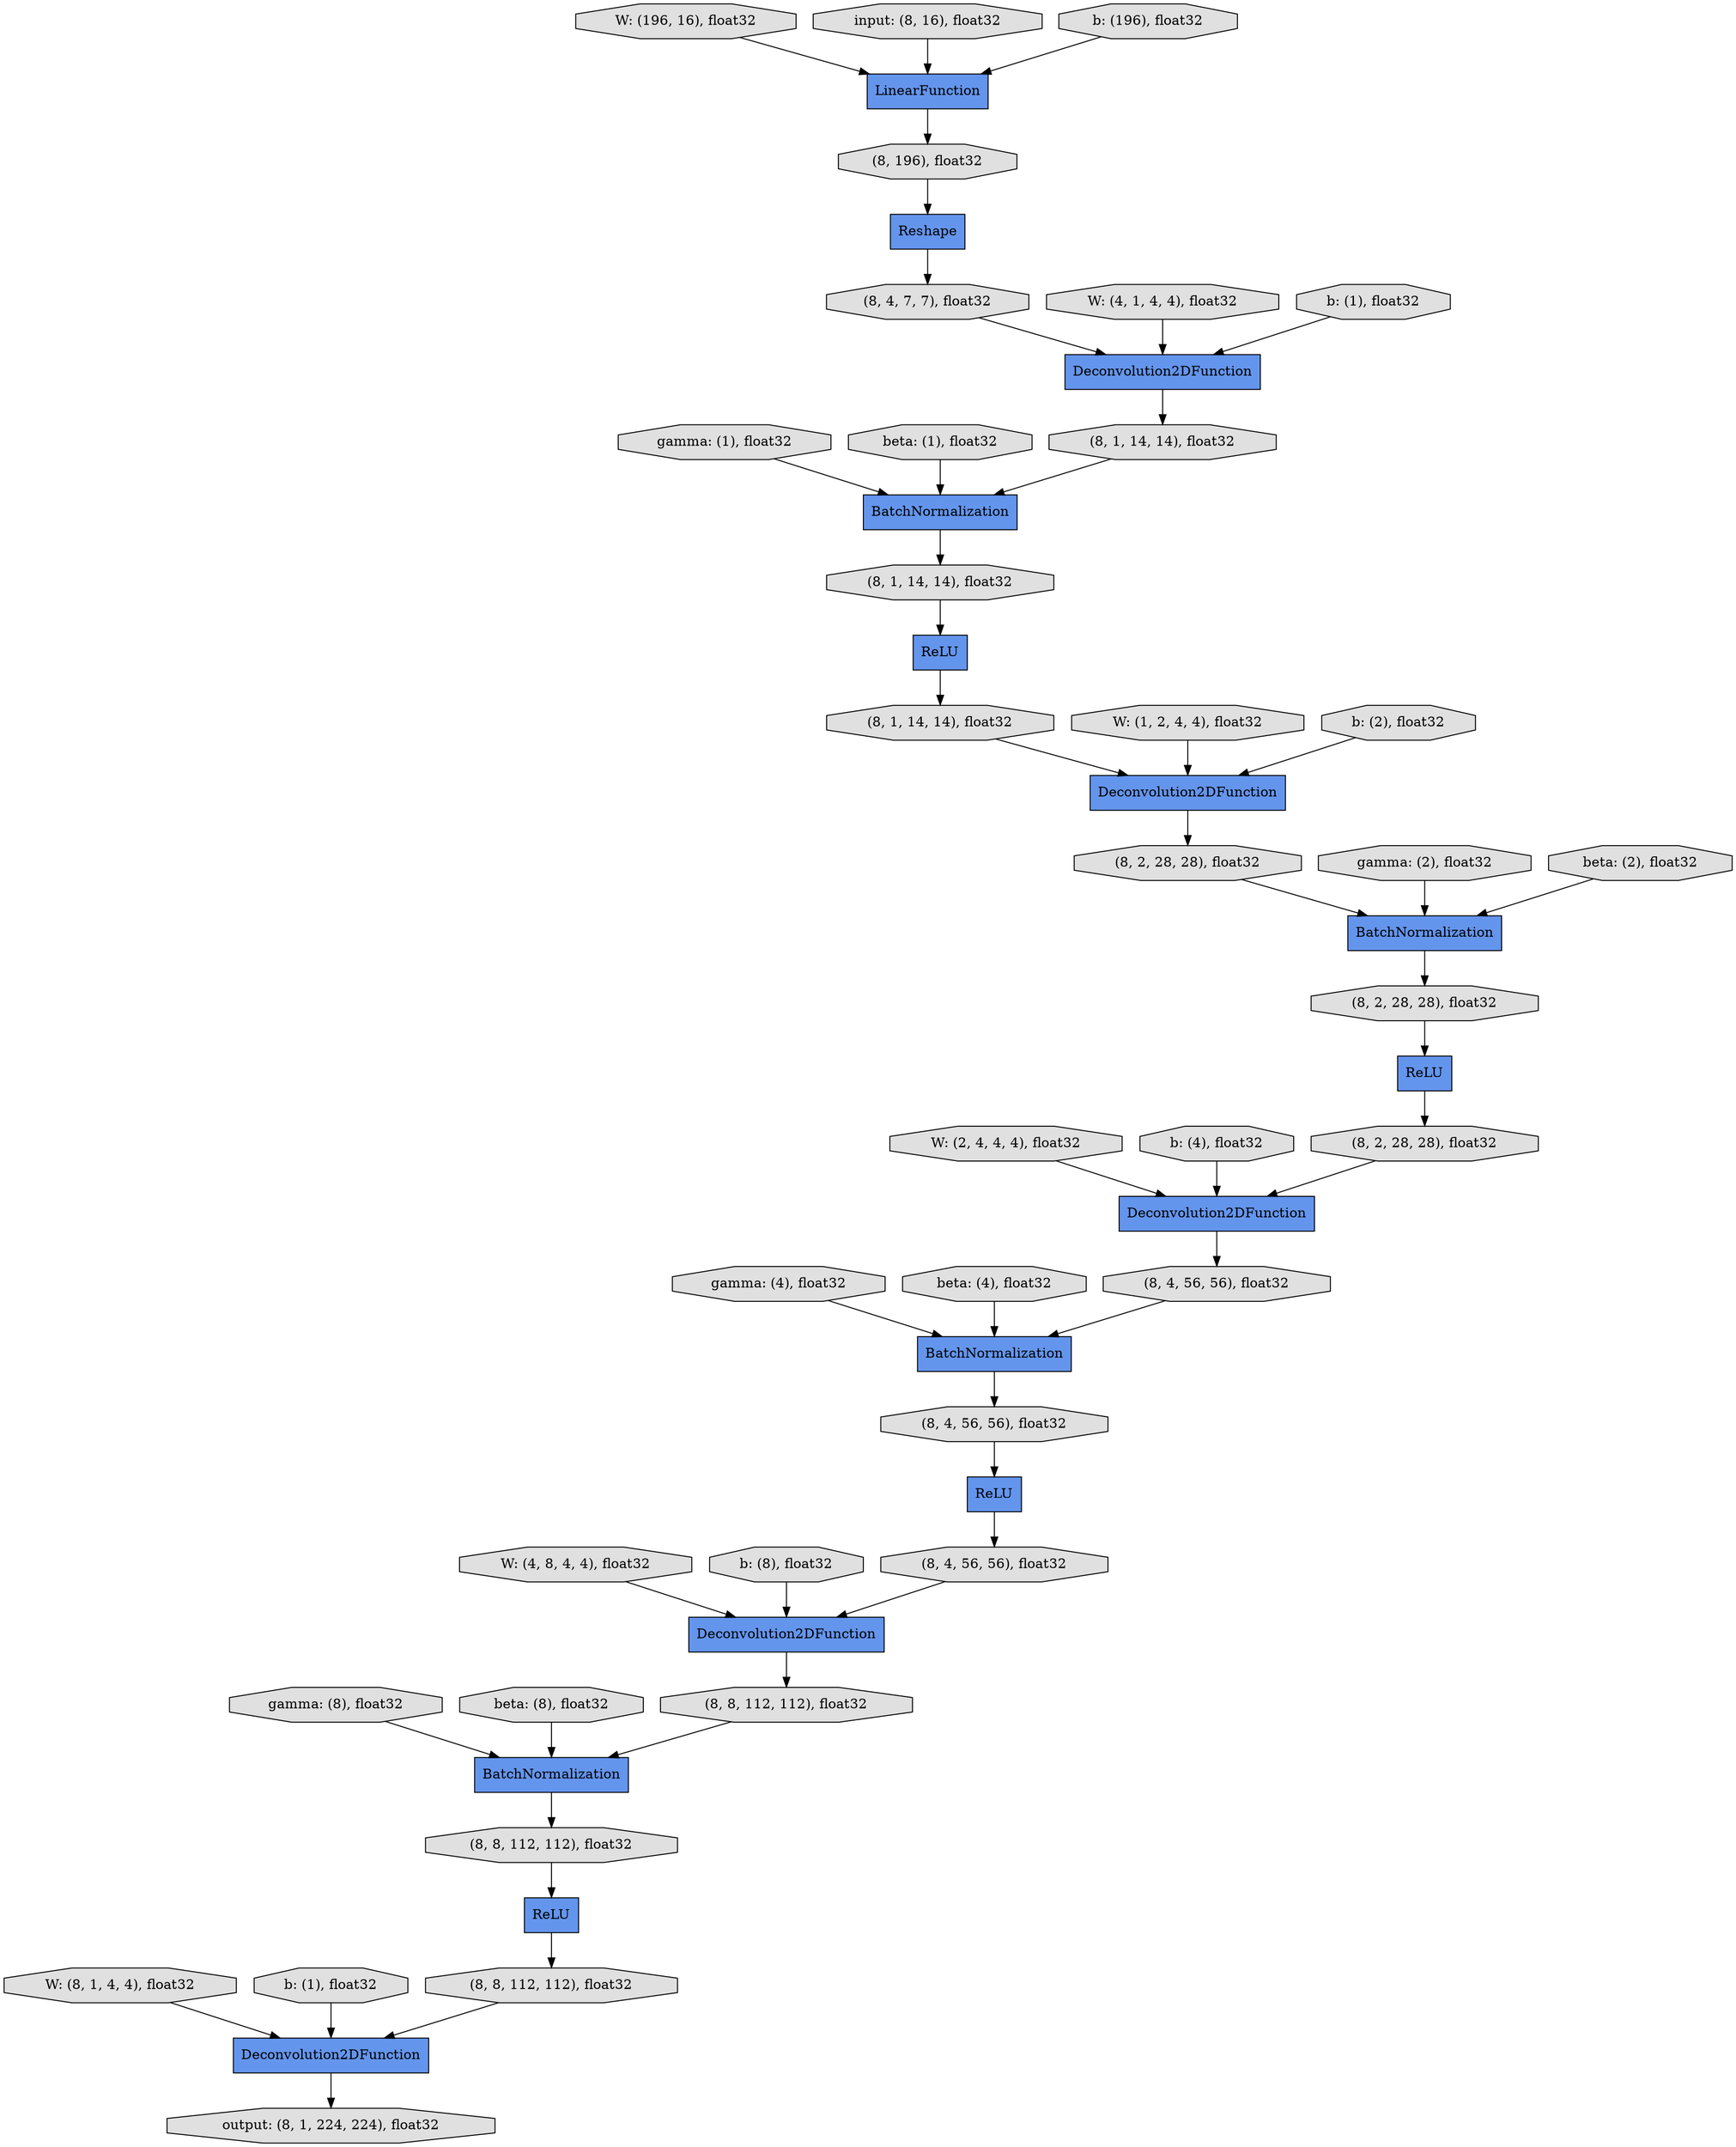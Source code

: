 digraph graphname{rankdir=TB;140718458519624 [label="(8, 4, 56, 56), float32",shape="octagon",fillcolor="#E0E0E0",style="filled"];140718458456160 [label="W: (2, 4, 4, 4), float32",shape="octagon",fillcolor="#E0E0E0",style="filled"];140718458488928 [label="BatchNormalization",shape="record",fillcolor="#6495ED",style="filled"];140718458454200 [label="gamma: (1), float32",shape="octagon",fillcolor="#E0E0E0",style="filled"];140718458489040 [label="(8, 4, 7, 7), float32",shape="octagon",fillcolor="#E0E0E0",style="filled"];140718458487024 [label="gamma: (8), float32",shape="octagon",fillcolor="#E0E0E0",style="filled"];140718458519848 [label="(8, 4, 56, 56), float32",shape="octagon",fillcolor="#E0E0E0",style="filled"];140718458456384 [label="b: (4), float32",shape="octagon",fillcolor="#E0E0E0",style="filled"];140718458489152 [label="Deconvolution2DFunction",shape="record",fillcolor="#6495ED",style="filled"];140718458427768 [label="W: (196, 16), float32",shape="octagon",fillcolor="#E0E0E0",style="filled"];140718458519960 [label="BatchNormalization",shape="record",fillcolor="#6495ED",style="filled"];140718458489264 [label="ReLU",shape="record",fillcolor="#6495ED",style="filled"];140718458454480 [label="beta: (1), float32",shape="octagon",fillcolor="#E0E0E0",style="filled"];140718458489320 [label="(8, 1, 14, 14), float32",shape="octagon",fillcolor="#E0E0E0",style="filled"];140718458520072 [label="(8, 4, 56, 56), float32",shape="octagon",fillcolor="#E0E0E0",style="filled"];140718458487416 [label="beta: (8), float32",shape="octagon",fillcolor="#E0E0E0",style="filled"];140718458520240 [label="Deconvolution2DFunction",shape="record",fillcolor="#6495ED",style="filled"];140718458489544 [label="(8, 1, 14, 14), float32",shape="octagon",fillcolor="#E0E0E0",style="filled"];140718458456832 [label="gamma: (4), float32",shape="octagon",fillcolor="#E0E0E0",style="filled"];140718458520352 [label="ReLU",shape="record",fillcolor="#6495ED",style="filled"];140718458489656 [label="BatchNormalization",shape="record",fillcolor="#6495ED",style="filled"];140718458520408 [label="(8, 8, 112, 112), float32",shape="octagon",fillcolor="#E0E0E0",style="filled"];140718458489768 [label="(8, 1, 14, 14), float32",shape="octagon",fillcolor="#E0E0E0",style="filled"];140718458454984 [label="W: (1, 2, 4, 4), float32",shape="octagon",fillcolor="#E0E0E0",style="filled"];140718458487808 [label="W: (8, 1, 4, 4), float32",shape="octagon",fillcolor="#E0E0E0",style="filled"];140718458520632 [label="(8, 8, 112, 112), float32",shape="octagon",fillcolor="#E0E0E0",style="filled"];140718458489936 [label="Deconvolution2DFunction",shape="record",fillcolor="#6495ED",style="filled"];140718458487920 [label="input: (8, 16), float32",shape="octagon",fillcolor="#E0E0E0",style="filled"];140718458457224 [label="beta: (4), float32",shape="octagon",fillcolor="#E0E0E0",style="filled"];140718458455208 [label="b: (2), float32",shape="octagon",fillcolor="#E0E0E0",style="filled"];140718458490048 [label="ReLU",shape="record",fillcolor="#6495ED",style="filled"];140718458488032 [label="b: (1), float32",shape="octagon",fillcolor="#E0E0E0",style="filled"];140718458490104 [label="(8, 2, 28, 28), float32",shape="octagon",fillcolor="#E0E0E0",style="filled"];140718458428664 [label="b: (196), float32",shape="octagon",fillcolor="#E0E0E0",style="filled"];140718458520856 [label="(8, 8, 112, 112), float32",shape="octagon",fillcolor="#E0E0E0",style="filled"];140718458428832 [label="W: (4, 1, 4, 4), float32",shape="octagon",fillcolor="#E0E0E0",style="filled"];140718458521024 [label="Deconvolution2DFunction",shape="record",fillcolor="#6495ED",style="filled"];140718458490328 [label="(8, 2, 28, 28), float32",shape="octagon",fillcolor="#E0E0E0",style="filled"];140718458455544 [label="gamma: (2), float32",shape="octagon",fillcolor="#E0E0E0",style="filled"];140718458457616 [label="W: (4, 8, 4, 4), float32",shape="octagon",fillcolor="#E0E0E0",style="filled"];140718458490440 [label="BatchNormalization",shape="record",fillcolor="#6495ED",style="filled"];140718458521192 [label="output: (8, 1, 224, 224), float32",shape="octagon",fillcolor="#E0E0E0",style="filled"];140718458490552 [label="(8, 2, 28, 28), float32",shape="octagon",fillcolor="#E0E0E0",style="filled"];140718458488536 [label="LinearFunction",shape="record",fillcolor="#6495ED",style="filled"];140718458457840 [label="b: (8), float32",shape="octagon",fillcolor="#E0E0E0",style="filled"];140718458455824 [label="beta: (2), float32",shape="octagon",fillcolor="#E0E0E0",style="filled"];140718458488592 [label="Reshape",shape="record",fillcolor="#6495ED",style="filled"];140718458490720 [label="Deconvolution2DFunction",shape="record",fillcolor="#6495ED",style="filled"];140718458429336 [label="b: (1), float32",shape="octagon",fillcolor="#E0E0E0",style="filled"];140718458488760 [label="(8, 196), float32",shape="octagon",fillcolor="#E0E0E0",style="filled"];140718458490832 [label="ReLU",shape="record",fillcolor="#6495ED",style="filled"];140718458454984 -> 140718458489936;140718458520408 -> 140718458519960;140718458489656 -> 140718458490328;140718458490832 -> 140718458520072;140718458520632 -> 140718458520352;140718458519848 -> 140718458490832;140718458457616 -> 140718458520240;140718458519960 -> 140718458520632;140718458521024 -> 140718458521192;140718458457224 -> 140718458490440;140718458487808 -> 140718458521024;140718458456384 -> 140718458490720;140718458520856 -> 140718458521024;140718458489544 -> 140718458489264;140718458455544 -> 140718458489656;140718458489152 -> 140718458489320;140718458520352 -> 140718458520856;140718458487416 -> 140718458519960;140718458490552 -> 140718458490720;140718458457840 -> 140718458520240;140718458490720 -> 140718458519624;140718458490328 -> 140718458490048;140718458490104 -> 140718458489656;140718458488928 -> 140718458489544;140718458489040 -> 140718458489152;140718458488592 -> 140718458489040;140718458488032 -> 140718458521024;140718458455824 -> 140718458489656;140718458487024 -> 140718458519960;140718458456832 -> 140718458490440;140718458519624 -> 140718458490440;140718458487920 -> 140718458488536;140718458489768 -> 140718458489936;140718458489936 -> 140718458490104;140718458488760 -> 140718458488592;140718458429336 -> 140718458489152;140718458520240 -> 140718458520408;140718458456160 -> 140718458490720;140718458427768 -> 140718458488536;140718458489320 -> 140718458488928;140718458454480 -> 140718458488928;140718458455208 -> 140718458489936;140718458489264 -> 140718458489768;140718458428664 -> 140718458488536;140718458428832 -> 140718458489152;140718458490440 -> 140718458519848;140718458488536 -> 140718458488760;140718458520072 -> 140718458520240;140718458490048 -> 140718458490552;140718458454200 -> 140718458488928;}